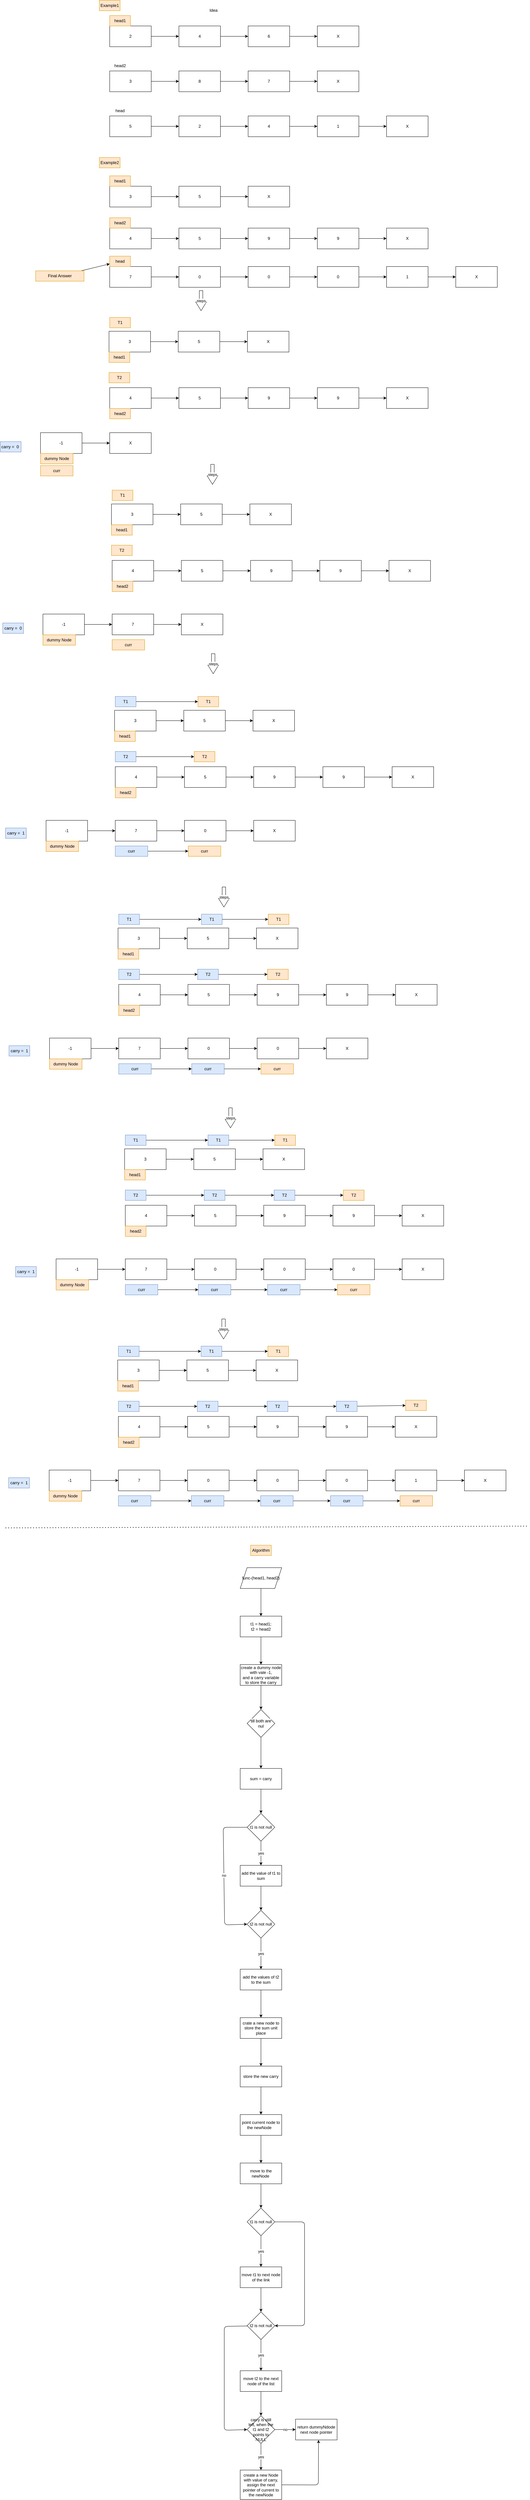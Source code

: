 <mxfile>
    <diagram id="xjBUegNfiUmGWHZKNbIt" name="Page-1">
        <mxGraphModel dx="1542" dy="455" grid="0" gridSize="10" guides="1" tooltips="1" connect="1" arrows="1" fold="1" page="1" pageScale="1" pageWidth="827" pageHeight="1169" math="0" shadow="0">
            <root>
                <mxCell id="0"/>
                <mxCell id="1" parent="0"/>
                <mxCell id="2" value="Idea" style="text;strokeColor=none;align=center;fillColor=none;html=1;verticalAlign=middle;whiteSpace=wrap;rounded=0;" vertex="1" parent="1">
                    <mxGeometry x="330" y="40" width="60" height="30" as="geometry"/>
                </mxCell>
                <mxCell id="6" value="" style="edgeStyle=none;html=1;" edge="1" parent="1" source="4" target="5">
                    <mxGeometry relative="1" as="geometry"/>
                </mxCell>
                <mxCell id="4" value="2" style="whiteSpace=wrap;html=1;" vertex="1" parent="1">
                    <mxGeometry x="60" y="100" width="120" height="60" as="geometry"/>
                </mxCell>
                <mxCell id="8" value="" style="edgeStyle=none;html=1;" edge="1" parent="1" source="5" target="7">
                    <mxGeometry relative="1" as="geometry"/>
                </mxCell>
                <mxCell id="5" value="4" style="whiteSpace=wrap;html=1;" vertex="1" parent="1">
                    <mxGeometry x="260" y="100" width="120" height="60" as="geometry"/>
                </mxCell>
                <mxCell id="10" value="" style="edgeStyle=none;html=1;" edge="1" parent="1" source="7" target="9">
                    <mxGeometry relative="1" as="geometry"/>
                </mxCell>
                <mxCell id="7" value="6" style="whiteSpace=wrap;html=1;" vertex="1" parent="1">
                    <mxGeometry x="460" y="100" width="120" height="60" as="geometry"/>
                </mxCell>
                <mxCell id="9" value="X" style="whiteSpace=wrap;html=1;" vertex="1" parent="1">
                    <mxGeometry x="660" y="100" width="120" height="60" as="geometry"/>
                </mxCell>
                <mxCell id="11" value="" style="edgeStyle=none;html=1;" edge="1" source="12" target="14" parent="1">
                    <mxGeometry relative="1" as="geometry"/>
                </mxCell>
                <mxCell id="12" value="3" style="whiteSpace=wrap;html=1;" vertex="1" parent="1">
                    <mxGeometry x="60" y="230" width="120" height="60" as="geometry"/>
                </mxCell>
                <mxCell id="13" value="" style="edgeStyle=none;html=1;" edge="1" source="14" target="16" parent="1">
                    <mxGeometry relative="1" as="geometry"/>
                </mxCell>
                <mxCell id="14" value="8" style="whiteSpace=wrap;html=1;" vertex="1" parent="1">
                    <mxGeometry x="260" y="230" width="120" height="60" as="geometry"/>
                </mxCell>
                <mxCell id="15" value="" style="edgeStyle=none;html=1;" edge="1" source="16" target="17" parent="1">
                    <mxGeometry relative="1" as="geometry"/>
                </mxCell>
                <mxCell id="16" value="7" style="whiteSpace=wrap;html=1;" vertex="1" parent="1">
                    <mxGeometry x="460" y="230" width="120" height="60" as="geometry"/>
                </mxCell>
                <mxCell id="17" value="X" style="whiteSpace=wrap;html=1;" vertex="1" parent="1">
                    <mxGeometry x="660" y="230" width="120" height="60" as="geometry"/>
                </mxCell>
                <mxCell id="18" value="head1" style="text;strokeColor=#d79b00;align=center;fillColor=#ffe6cc;html=1;verticalAlign=middle;whiteSpace=wrap;rounded=0;" vertex="1" parent="1">
                    <mxGeometry x="60" y="70" width="60" height="30" as="geometry"/>
                </mxCell>
                <mxCell id="19" value="head2" style="text;strokeColor=none;align=center;fillColor=none;html=1;verticalAlign=middle;whiteSpace=wrap;rounded=0;" vertex="1" parent="1">
                    <mxGeometry x="60" y="200" width="60" height="30" as="geometry"/>
                </mxCell>
                <mxCell id="20" value="" style="edgeStyle=none;html=1;" edge="1" source="21" target="23" parent="1">
                    <mxGeometry relative="1" as="geometry"/>
                </mxCell>
                <mxCell id="21" value="5" style="whiteSpace=wrap;html=1;" vertex="1" parent="1">
                    <mxGeometry x="60" y="360" width="120" height="60" as="geometry"/>
                </mxCell>
                <mxCell id="22" value="" style="edgeStyle=none;html=1;" edge="1" source="23" target="25" parent="1">
                    <mxGeometry relative="1" as="geometry"/>
                </mxCell>
                <mxCell id="23" value="2" style="whiteSpace=wrap;html=1;" vertex="1" parent="1">
                    <mxGeometry x="260" y="360" width="120" height="60" as="geometry"/>
                </mxCell>
                <mxCell id="24" value="" style="edgeStyle=none;html=1;" edge="1" source="25" target="26" parent="1">
                    <mxGeometry relative="1" as="geometry"/>
                </mxCell>
                <mxCell id="25" value="4" style="whiteSpace=wrap;html=1;" vertex="1" parent="1">
                    <mxGeometry x="460" y="360" width="120" height="60" as="geometry"/>
                </mxCell>
                <mxCell id="28" value="" style="edgeStyle=none;html=1;" edge="1" parent="1" source="26" target="27">
                    <mxGeometry relative="1" as="geometry"/>
                </mxCell>
                <mxCell id="26" value="1" style="whiteSpace=wrap;html=1;" vertex="1" parent="1">
                    <mxGeometry x="660" y="360" width="120" height="60" as="geometry"/>
                </mxCell>
                <mxCell id="27" value="X" style="whiteSpace=wrap;html=1;" vertex="1" parent="1">
                    <mxGeometry x="860" y="360" width="120" height="60" as="geometry"/>
                </mxCell>
                <mxCell id="29" value="head" style="text;strokeColor=none;align=center;fillColor=none;html=1;verticalAlign=middle;whiteSpace=wrap;rounded=0;" vertex="1" parent="1">
                    <mxGeometry x="60" y="330" width="60" height="30" as="geometry"/>
                </mxCell>
                <mxCell id="30" value="Example2" style="text;strokeColor=#d79b00;align=center;fillColor=#ffe6cc;html=1;verticalAlign=middle;whiteSpace=wrap;rounded=0;" vertex="1" parent="1">
                    <mxGeometry x="30" y="480" width="60" height="30" as="geometry"/>
                </mxCell>
                <mxCell id="31" value="Example1" style="text;strokeColor=#d79b00;align=center;fillColor=#ffe6cc;html=1;verticalAlign=middle;whiteSpace=wrap;rounded=0;" vertex="1" parent="1">
                    <mxGeometry x="30" y="26" width="60" height="30" as="geometry"/>
                </mxCell>
                <mxCell id="32" value="" style="edgeStyle=none;html=1;" edge="1" source="33" target="35" parent="1">
                    <mxGeometry relative="1" as="geometry"/>
                </mxCell>
                <mxCell id="33" value="3" style="whiteSpace=wrap;html=1;" vertex="1" parent="1">
                    <mxGeometry x="60" y="563" width="120" height="60" as="geometry"/>
                </mxCell>
                <mxCell id="34" value="" style="edgeStyle=none;html=1;" edge="1" source="35" target="37" parent="1">
                    <mxGeometry relative="1" as="geometry"/>
                </mxCell>
                <mxCell id="35" value="5" style="whiteSpace=wrap;html=1;" vertex="1" parent="1">
                    <mxGeometry x="260" y="563" width="120" height="60" as="geometry"/>
                </mxCell>
                <mxCell id="37" value="X" style="whiteSpace=wrap;html=1;" vertex="1" parent="1">
                    <mxGeometry x="460" y="563" width="120" height="60" as="geometry"/>
                </mxCell>
                <mxCell id="39" value="" style="edgeStyle=none;html=1;" edge="1" source="40" target="42" parent="1">
                    <mxGeometry relative="1" as="geometry"/>
                </mxCell>
                <mxCell id="40" value="4" style="whiteSpace=wrap;html=1;" vertex="1" parent="1">
                    <mxGeometry x="60" y="684" width="120" height="60" as="geometry"/>
                </mxCell>
                <mxCell id="41" value="" style="edgeStyle=none;html=1;" edge="1" source="42" target="44" parent="1">
                    <mxGeometry relative="1" as="geometry"/>
                </mxCell>
                <mxCell id="42" value="5" style="whiteSpace=wrap;html=1;" vertex="1" parent="1">
                    <mxGeometry x="260" y="684" width="120" height="60" as="geometry"/>
                </mxCell>
                <mxCell id="43" value="" style="edgeStyle=none;html=1;" edge="1" source="44" target="45" parent="1">
                    <mxGeometry relative="1" as="geometry"/>
                </mxCell>
                <mxCell id="44" value="9" style="whiteSpace=wrap;html=1;" vertex="1" parent="1">
                    <mxGeometry x="460" y="684" width="120" height="60" as="geometry"/>
                </mxCell>
                <mxCell id="47" value="" style="edgeStyle=none;html=1;" edge="1" parent="1" source="45" target="46">
                    <mxGeometry relative="1" as="geometry"/>
                </mxCell>
                <mxCell id="45" value="9" style="whiteSpace=wrap;html=1;" vertex="1" parent="1">
                    <mxGeometry x="660" y="684" width="120" height="60" as="geometry"/>
                </mxCell>
                <mxCell id="46" value="X" style="whiteSpace=wrap;html=1;" vertex="1" parent="1">
                    <mxGeometry x="860" y="684" width="120" height="60" as="geometry"/>
                </mxCell>
                <mxCell id="48" value="head1" style="text;strokeColor=#d79b00;align=center;fillColor=#ffe6cc;html=1;verticalAlign=middle;whiteSpace=wrap;rounded=0;" vertex="1" parent="1">
                    <mxGeometry x="60" y="533" width="60" height="30" as="geometry"/>
                </mxCell>
                <mxCell id="49" value="head2" style="text;strokeColor=#d79b00;align=center;fillColor=#ffe6cc;html=1;verticalAlign=middle;whiteSpace=wrap;rounded=0;" vertex="1" parent="1">
                    <mxGeometry x="60" y="654" width="60" height="30" as="geometry"/>
                </mxCell>
                <mxCell id="50" value="" style="edgeStyle=none;html=1;" edge="1" source="51" target="53" parent="1">
                    <mxGeometry relative="1" as="geometry"/>
                </mxCell>
                <mxCell id="51" value="7" style="whiteSpace=wrap;html=1;" vertex="1" parent="1">
                    <mxGeometry x="60" y="795" width="120" height="60" as="geometry"/>
                </mxCell>
                <mxCell id="52" value="" style="edgeStyle=none;html=1;" edge="1" source="53" target="55" parent="1">
                    <mxGeometry relative="1" as="geometry"/>
                </mxCell>
                <mxCell id="53" value="0" style="whiteSpace=wrap;html=1;" vertex="1" parent="1">
                    <mxGeometry x="260" y="795" width="120" height="60" as="geometry"/>
                </mxCell>
                <mxCell id="54" value="" style="edgeStyle=none;html=1;" edge="1" source="55" target="57" parent="1">
                    <mxGeometry relative="1" as="geometry"/>
                </mxCell>
                <mxCell id="55" value="0" style="whiteSpace=wrap;html=1;" vertex="1" parent="1">
                    <mxGeometry x="460" y="795" width="120" height="60" as="geometry"/>
                </mxCell>
                <mxCell id="56" value="" style="edgeStyle=none;html=1;" edge="1" source="57" target="58" parent="1">
                    <mxGeometry relative="1" as="geometry"/>
                </mxCell>
                <mxCell id="57" value="0" style="whiteSpace=wrap;html=1;" vertex="1" parent="1">
                    <mxGeometry x="660" y="795" width="120" height="60" as="geometry"/>
                </mxCell>
                <mxCell id="60" value="" style="edgeStyle=none;html=1;" edge="1" parent="1" source="58" target="59">
                    <mxGeometry relative="1" as="geometry"/>
                </mxCell>
                <mxCell id="58" value="1" style="whiteSpace=wrap;html=1;" vertex="1" parent="1">
                    <mxGeometry x="860" y="795" width="120" height="60" as="geometry"/>
                </mxCell>
                <mxCell id="59" value="X" style="whiteSpace=wrap;html=1;" vertex="1" parent="1">
                    <mxGeometry x="1060" y="795" width="120" height="60" as="geometry"/>
                </mxCell>
                <mxCell id="61" value="head" style="text;strokeColor=#d79b00;align=center;fillColor=#ffe6cc;html=1;verticalAlign=middle;whiteSpace=wrap;rounded=0;" vertex="1" parent="1">
                    <mxGeometry x="60" y="765" width="60" height="30" as="geometry"/>
                </mxCell>
                <mxCell id="73" value="" style="edgeStyle=none;html=1;" edge="1" parent="1" source="62" target="72">
                    <mxGeometry relative="1" as="geometry"/>
                </mxCell>
                <mxCell id="62" value="-1" style="whiteSpace=wrap;html=1;" vertex="1" parent="1">
                    <mxGeometry x="-140.0" y="1275" width="120" height="60" as="geometry"/>
                </mxCell>
                <mxCell id="63" value="dummy Node" style="text;strokeColor=#d79b00;align=center;fillColor=#ffe6cc;html=1;verticalAlign=middle;whiteSpace=wrap;rounded=0;" vertex="1" parent="1">
                    <mxGeometry x="-140.0" y="1335" width="94" height="30" as="geometry"/>
                </mxCell>
                <mxCell id="64" value="curr" style="text;strokeColor=#d79b00;align=center;fillColor=#ffe6cc;html=1;verticalAlign=middle;whiteSpace=wrap;rounded=0;" vertex="1" parent="1">
                    <mxGeometry x="-140.0" y="1370" width="94" height="30" as="geometry"/>
                </mxCell>
                <mxCell id="67" value="steps" style="edgeStyle=none;orthogonalLoop=1;jettySize=auto;html=1;shape=flexArrow;rounded=1;startSize=8;endSize=8;horizontal=1;" edge="1" parent="1">
                    <mxGeometry width="100" relative="1" as="geometry">
                        <mxPoint x="324" y="864" as="sourcePoint"/>
                        <mxPoint x="324" y="923" as="targetPoint"/>
                        <Array as="points"/>
                    </mxGeometry>
                </mxCell>
                <mxCell id="68" value="carry =&amp;nbsp; 0&amp;nbsp;" style="text;strokeColor=#6c8ebf;align=center;fillColor=#dae8fc;html=1;verticalAlign=middle;whiteSpace=wrap;rounded=0;" vertex="1" parent="1">
                    <mxGeometry x="-256.065" y="1300.843" width="60" height="30" as="geometry"/>
                </mxCell>
                <mxCell id="72" value="X" style="whiteSpace=wrap;html=1;" vertex="1" parent="1">
                    <mxGeometry x="60" y="1275" width="120" height="60" as="geometry"/>
                </mxCell>
                <mxCell id="86" value="" style="edgeStyle=none;html=1;" edge="1" parent="1" source="85" target="61">
                    <mxGeometry relative="1" as="geometry"/>
                </mxCell>
                <mxCell id="85" value="Final Answer" style="text;strokeColor=#d79b00;align=center;fillColor=#ffe6cc;html=1;verticalAlign=middle;whiteSpace=wrap;rounded=0;" vertex="1" parent="1">
                    <mxGeometry x="-154" y="807.4" width="139.77" height="30" as="geometry"/>
                </mxCell>
                <mxCell id="116" value="" style="edgeStyle=none;html=1;" edge="1" source="117" target="119" parent="1">
                    <mxGeometry relative="1" as="geometry"/>
                </mxCell>
                <mxCell id="117" value="3" style="whiteSpace=wrap;html=1;" vertex="1" parent="1">
                    <mxGeometry x="58" y="982" width="120" height="60" as="geometry"/>
                </mxCell>
                <mxCell id="118" value="" style="edgeStyle=none;html=1;" edge="1" source="119" target="120" parent="1">
                    <mxGeometry relative="1" as="geometry"/>
                </mxCell>
                <mxCell id="119" value="5" style="whiteSpace=wrap;html=1;" vertex="1" parent="1">
                    <mxGeometry x="258" y="982" width="120" height="60" as="geometry"/>
                </mxCell>
                <mxCell id="120" value="X" style="whiteSpace=wrap;html=1;" vertex="1" parent="1">
                    <mxGeometry x="458" y="982" width="120" height="60" as="geometry"/>
                </mxCell>
                <mxCell id="121" value="" style="edgeStyle=none;html=1;" edge="1" source="122" target="124" parent="1">
                    <mxGeometry relative="1" as="geometry"/>
                </mxCell>
                <mxCell id="122" value="4" style="whiteSpace=wrap;html=1;" vertex="1" parent="1">
                    <mxGeometry x="60" y="1145" width="120" height="60" as="geometry"/>
                </mxCell>
                <mxCell id="123" value="" style="edgeStyle=none;html=1;" edge="1" source="124" target="126" parent="1">
                    <mxGeometry relative="1" as="geometry"/>
                </mxCell>
                <mxCell id="124" value="5" style="whiteSpace=wrap;html=1;" vertex="1" parent="1">
                    <mxGeometry x="260" y="1145" width="120" height="60" as="geometry"/>
                </mxCell>
                <mxCell id="125" value="" style="edgeStyle=none;html=1;" edge="1" source="126" target="128" parent="1">
                    <mxGeometry relative="1" as="geometry"/>
                </mxCell>
                <mxCell id="126" value="9" style="whiteSpace=wrap;html=1;" vertex="1" parent="1">
                    <mxGeometry x="460" y="1145" width="120" height="60" as="geometry"/>
                </mxCell>
                <mxCell id="127" value="" style="edgeStyle=none;html=1;" edge="1" source="128" target="129" parent="1">
                    <mxGeometry relative="1" as="geometry"/>
                </mxCell>
                <mxCell id="128" value="9" style="whiteSpace=wrap;html=1;" vertex="1" parent="1">
                    <mxGeometry x="660" y="1145" width="120" height="60" as="geometry"/>
                </mxCell>
                <mxCell id="129" value="X" style="whiteSpace=wrap;html=1;" vertex="1" parent="1">
                    <mxGeometry x="860" y="1145" width="120" height="60" as="geometry"/>
                </mxCell>
                <mxCell id="130" value="head1" style="text;strokeColor=#d79b00;align=center;fillColor=#ffe6cc;html=1;verticalAlign=middle;whiteSpace=wrap;rounded=0;" vertex="1" parent="1">
                    <mxGeometry x="58" y="1042" width="60" height="30" as="geometry"/>
                </mxCell>
                <mxCell id="131" value="head2" style="text;strokeColor=#d79b00;align=center;fillColor=#ffe6cc;html=1;verticalAlign=middle;whiteSpace=wrap;rounded=0;" vertex="1" parent="1">
                    <mxGeometry x="60" y="1205" width="60" height="30" as="geometry"/>
                </mxCell>
                <mxCell id="146" value="T1" style="text;strokeColor=#d79b00;align=center;fillColor=#ffe6cc;html=1;verticalAlign=middle;whiteSpace=wrap;rounded=0;" vertex="1" parent="1">
                    <mxGeometry x="60" y="942" width="60" height="30" as="geometry"/>
                </mxCell>
                <mxCell id="147" value="T2" style="text;strokeColor=#d79b00;align=center;fillColor=#ffe6cc;html=1;verticalAlign=middle;whiteSpace=wrap;rounded=0;" vertex="1" parent="1">
                    <mxGeometry x="58" y="1101" width="60" height="30" as="geometry"/>
                </mxCell>
                <mxCell id="148" value="" style="edgeStyle=none;html=1;" edge="1" source="149" target="153" parent="1">
                    <mxGeometry relative="1" as="geometry"/>
                </mxCell>
                <mxCell id="149" value="-1" style="whiteSpace=wrap;html=1;" vertex="1" parent="1">
                    <mxGeometry x="-132.93" y="1799" width="120" height="60" as="geometry"/>
                </mxCell>
                <mxCell id="150" value="dummy Node" style="text;strokeColor=#d79b00;align=center;fillColor=#ffe6cc;html=1;verticalAlign=middle;whiteSpace=wrap;rounded=0;" vertex="1" parent="1">
                    <mxGeometry x="-132.93" y="1859" width="94" height="30" as="geometry"/>
                </mxCell>
                <mxCell id="151" value="curr" style="text;strokeColor=#d79b00;align=center;fillColor=#ffe6cc;html=1;verticalAlign=middle;whiteSpace=wrap;rounded=0;" vertex="1" parent="1">
                    <mxGeometry x="67.07" y="1873" width="94" height="30" as="geometry"/>
                </mxCell>
                <mxCell id="152" value="carry =&amp;nbsp; 0" style="text;strokeColor=#6c8ebf;align=center;fillColor=#dae8fc;html=1;verticalAlign=middle;whiteSpace=wrap;rounded=0;" vertex="1" parent="1">
                    <mxGeometry x="-248.995" y="1824.843" width="60" height="30" as="geometry"/>
                </mxCell>
                <mxCell id="174" value="" style="edgeStyle=none;html=1;" edge="1" parent="1" source="153" target="173">
                    <mxGeometry relative="1" as="geometry"/>
                </mxCell>
                <mxCell id="153" value="7" style="whiteSpace=wrap;html=1;" vertex="1" parent="1">
                    <mxGeometry x="67.07" y="1799" width="120" height="60" as="geometry"/>
                </mxCell>
                <mxCell id="154" value="" style="edgeStyle=none;html=1;" edge="1" source="155" target="157" parent="1">
                    <mxGeometry relative="1" as="geometry"/>
                </mxCell>
                <mxCell id="155" value="3" style="whiteSpace=wrap;html=1;" vertex="1" parent="1">
                    <mxGeometry x="65.07" y="1481" width="120" height="60" as="geometry"/>
                </mxCell>
                <mxCell id="156" value="" style="edgeStyle=none;html=1;" edge="1" source="157" target="158" parent="1">
                    <mxGeometry relative="1" as="geometry"/>
                </mxCell>
                <mxCell id="157" value="5" style="whiteSpace=wrap;html=1;" vertex="1" parent="1">
                    <mxGeometry x="265.07" y="1481" width="120" height="60" as="geometry"/>
                </mxCell>
                <mxCell id="158" value="X" style="whiteSpace=wrap;html=1;" vertex="1" parent="1">
                    <mxGeometry x="465.07" y="1481" width="120" height="60" as="geometry"/>
                </mxCell>
                <mxCell id="159" value="" style="edgeStyle=none;html=1;" edge="1" source="160" target="162" parent="1">
                    <mxGeometry relative="1" as="geometry"/>
                </mxCell>
                <mxCell id="160" value="4" style="whiteSpace=wrap;html=1;" vertex="1" parent="1">
                    <mxGeometry x="67.07" y="1644" width="120" height="60" as="geometry"/>
                </mxCell>
                <mxCell id="161" value="" style="edgeStyle=none;html=1;" edge="1" source="162" target="164" parent="1">
                    <mxGeometry relative="1" as="geometry"/>
                </mxCell>
                <mxCell id="162" value="5" style="whiteSpace=wrap;html=1;" vertex="1" parent="1">
                    <mxGeometry x="267.07" y="1644" width="120" height="60" as="geometry"/>
                </mxCell>
                <mxCell id="163" value="" style="edgeStyle=none;html=1;" edge="1" source="164" target="166" parent="1">
                    <mxGeometry relative="1" as="geometry"/>
                </mxCell>
                <mxCell id="164" value="9" style="whiteSpace=wrap;html=1;" vertex="1" parent="1">
                    <mxGeometry x="467.07" y="1644" width="120" height="60" as="geometry"/>
                </mxCell>
                <mxCell id="165" value="" style="edgeStyle=none;html=1;" edge="1" source="166" target="167" parent="1">
                    <mxGeometry relative="1" as="geometry"/>
                </mxCell>
                <mxCell id="166" value="9" style="whiteSpace=wrap;html=1;" vertex="1" parent="1">
                    <mxGeometry x="667.07" y="1644" width="120" height="60" as="geometry"/>
                </mxCell>
                <mxCell id="167" value="X" style="whiteSpace=wrap;html=1;" vertex="1" parent="1">
                    <mxGeometry x="867.07" y="1644" width="120" height="60" as="geometry"/>
                </mxCell>
                <mxCell id="168" value="head1" style="text;strokeColor=#d79b00;align=center;fillColor=#ffe6cc;html=1;verticalAlign=middle;whiteSpace=wrap;rounded=0;" vertex="1" parent="1">
                    <mxGeometry x="65.07" y="1541" width="60" height="30" as="geometry"/>
                </mxCell>
                <mxCell id="169" value="head2" style="text;strokeColor=#d79b00;align=center;fillColor=#ffe6cc;html=1;verticalAlign=middle;whiteSpace=wrap;rounded=0;" vertex="1" parent="1">
                    <mxGeometry x="67.07" y="1704" width="60" height="30" as="geometry"/>
                </mxCell>
                <mxCell id="170" value="T1" style="text;strokeColor=#d79b00;align=center;fillColor=#ffe6cc;html=1;verticalAlign=middle;whiteSpace=wrap;rounded=0;" vertex="1" parent="1">
                    <mxGeometry x="67.07" y="1441" width="60" height="30" as="geometry"/>
                </mxCell>
                <mxCell id="171" value="T2" style="text;strokeColor=#d79b00;align=center;fillColor=#ffe6cc;html=1;verticalAlign=middle;whiteSpace=wrap;rounded=0;" vertex="1" parent="1">
                    <mxGeometry x="65.07" y="1600" width="60" height="30" as="geometry"/>
                </mxCell>
                <mxCell id="172" value="steps" style="edgeStyle=none;orthogonalLoop=1;jettySize=auto;html=1;shape=flexArrow;rounded=1;startSize=8;endSize=8;horizontal=1;" edge="1" parent="1">
                    <mxGeometry width="100" relative="1" as="geometry">
                        <mxPoint x="357" y="1366" as="sourcePoint"/>
                        <mxPoint x="357" y="1425" as="targetPoint"/>
                        <Array as="points"/>
                    </mxGeometry>
                </mxCell>
                <mxCell id="173" value="X" style="whiteSpace=wrap;html=1;" vertex="1" parent="1">
                    <mxGeometry x="267.07" y="1799" width="120" height="60" as="geometry"/>
                </mxCell>
                <mxCell id="175" value="steps" style="edgeStyle=none;orthogonalLoop=1;jettySize=auto;html=1;shape=flexArrow;rounded=1;startSize=8;endSize=8;horizontal=1;" edge="1" parent="1">
                    <mxGeometry width="100" relative="1" as="geometry">
                        <mxPoint x="359.09" y="1913" as="sourcePoint"/>
                        <mxPoint x="359.09" y="1972" as="targetPoint"/>
                        <Array as="points"/>
                    </mxGeometry>
                </mxCell>
                <mxCell id="176" value="" style="edgeStyle=none;html=1;" edge="1" source="177" target="182" parent="1">
                    <mxGeometry relative="1" as="geometry"/>
                </mxCell>
                <mxCell id="177" value="-1" style="whiteSpace=wrap;html=1;" vertex="1" parent="1">
                    <mxGeometry x="-123.93" y="2395" width="120" height="60" as="geometry"/>
                </mxCell>
                <mxCell id="178" value="dummy Node" style="text;strokeColor=#d79b00;align=center;fillColor=#ffe6cc;html=1;verticalAlign=middle;whiteSpace=wrap;rounded=0;" vertex="1" parent="1">
                    <mxGeometry x="-123.93" y="2455" width="94" height="30" as="geometry"/>
                </mxCell>
                <mxCell id="209" value="" style="edgeStyle=none;html=1;entryX=0;entryY=0.5;entryDx=0;entryDy=0;" edge="1" parent="1" source="179" target="211">
                    <mxGeometry relative="1" as="geometry">
                        <mxPoint x="300" y="2484" as="targetPoint"/>
                    </mxGeometry>
                </mxCell>
                <mxCell id="179" value="curr" style="text;strokeColor=#6c8ebf;align=center;fillColor=#dae8fc;html=1;verticalAlign=middle;whiteSpace=wrap;rounded=0;" vertex="1" parent="1">
                    <mxGeometry x="76.07" y="2469" width="94" height="30" as="geometry"/>
                </mxCell>
                <mxCell id="180" value="carry =&amp;nbsp; 1" style="text;strokeColor=#6c8ebf;align=center;fillColor=#dae8fc;html=1;verticalAlign=middle;whiteSpace=wrap;rounded=0;" vertex="1" parent="1">
                    <mxGeometry x="-240.995" y="2417.003" width="60" height="30" as="geometry"/>
                </mxCell>
                <mxCell id="181" value="" style="edgeStyle=none;html=1;" edge="1" source="182" target="201" parent="1">
                    <mxGeometry relative="1" as="geometry"/>
                </mxCell>
                <mxCell id="182" value="7" style="whiteSpace=wrap;html=1;" vertex="1" parent="1">
                    <mxGeometry x="76.07" y="2395" width="120" height="60" as="geometry"/>
                </mxCell>
                <mxCell id="183" value="" style="edgeStyle=none;html=1;" edge="1" source="184" target="186" parent="1">
                    <mxGeometry relative="1" as="geometry"/>
                </mxCell>
                <mxCell id="184" value="3" style="whiteSpace=wrap;html=1;" vertex="1" parent="1">
                    <mxGeometry x="74.07" y="2077" width="120" height="60" as="geometry"/>
                </mxCell>
                <mxCell id="185" value="" style="edgeStyle=none;html=1;" edge="1" source="186" target="187" parent="1">
                    <mxGeometry relative="1" as="geometry"/>
                </mxCell>
                <mxCell id="186" value="5" style="whiteSpace=wrap;html=1;" vertex="1" parent="1">
                    <mxGeometry x="274.07" y="2077" width="120" height="60" as="geometry"/>
                </mxCell>
                <mxCell id="187" value="X" style="whiteSpace=wrap;html=1;" vertex="1" parent="1">
                    <mxGeometry x="474.07" y="2077" width="120" height="60" as="geometry"/>
                </mxCell>
                <mxCell id="188" value="" style="edgeStyle=none;html=1;" edge="1" source="189" target="191" parent="1">
                    <mxGeometry relative="1" as="geometry"/>
                </mxCell>
                <mxCell id="189" value="4" style="whiteSpace=wrap;html=1;" vertex="1" parent="1">
                    <mxGeometry x="76.07" y="2240" width="120" height="60" as="geometry"/>
                </mxCell>
                <mxCell id="190" value="" style="edgeStyle=none;html=1;" edge="1" source="191" target="193" parent="1">
                    <mxGeometry relative="1" as="geometry"/>
                </mxCell>
                <mxCell id="191" value="5" style="whiteSpace=wrap;html=1;" vertex="1" parent="1">
                    <mxGeometry x="276.07" y="2240" width="120" height="60" as="geometry"/>
                </mxCell>
                <mxCell id="192" value="" style="edgeStyle=none;html=1;" edge="1" source="193" target="195" parent="1">
                    <mxGeometry relative="1" as="geometry"/>
                </mxCell>
                <mxCell id="193" value="9" style="whiteSpace=wrap;html=1;" vertex="1" parent="1">
                    <mxGeometry x="476.07" y="2240" width="120" height="60" as="geometry"/>
                </mxCell>
                <mxCell id="194" value="" style="edgeStyle=none;html=1;" edge="1" source="195" target="196" parent="1">
                    <mxGeometry relative="1" as="geometry"/>
                </mxCell>
                <mxCell id="195" value="9" style="whiteSpace=wrap;html=1;" vertex="1" parent="1">
                    <mxGeometry x="676.07" y="2240" width="120" height="60" as="geometry"/>
                </mxCell>
                <mxCell id="196" value="X" style="whiteSpace=wrap;html=1;" vertex="1" parent="1">
                    <mxGeometry x="876.07" y="2240" width="120" height="60" as="geometry"/>
                </mxCell>
                <mxCell id="197" value="head1" style="text;strokeColor=#d79b00;align=center;fillColor=#ffe6cc;html=1;verticalAlign=middle;whiteSpace=wrap;rounded=0;" vertex="1" parent="1">
                    <mxGeometry x="74.07" y="2137" width="60" height="30" as="geometry"/>
                </mxCell>
                <mxCell id="198" value="head2" style="text;strokeColor=#d79b00;align=center;fillColor=#ffe6cc;html=1;verticalAlign=middle;whiteSpace=wrap;rounded=0;" vertex="1" parent="1">
                    <mxGeometry x="76.07" y="2300" width="60" height="30" as="geometry"/>
                </mxCell>
                <mxCell id="203" style="edgeStyle=none;html=1;entryX=0;entryY=0.5;entryDx=0;entryDy=0;" edge="1" parent="1" source="199" target="204">
                    <mxGeometry relative="1" as="geometry">
                        <mxPoint x="316.977" y="2052" as="targetPoint"/>
                    </mxGeometry>
                </mxCell>
                <mxCell id="199" value="T1" style="text;strokeColor=#6c8ebf;align=center;fillColor=#dae8fc;html=1;verticalAlign=middle;whiteSpace=wrap;rounded=0;" vertex="1" parent="1">
                    <mxGeometry x="76.07" y="2037" width="60" height="30" as="geometry"/>
                </mxCell>
                <mxCell id="205" style="edgeStyle=none;html=1;entryX=0;entryY=0.5;entryDx=0;entryDy=0;" edge="1" parent="1" source="200" target="206">
                    <mxGeometry relative="1" as="geometry">
                        <mxPoint x="307.932" y="2211" as="targetPoint"/>
                    </mxGeometry>
                </mxCell>
                <mxCell id="200" value="T2" style="text;strokeColor=#6c8ebf;align=center;fillColor=#dae8fc;html=1;verticalAlign=middle;whiteSpace=wrap;rounded=0;" vertex="1" parent="1">
                    <mxGeometry x="76.07" y="2196" width="60" height="30" as="geometry"/>
                </mxCell>
                <mxCell id="214" value="" style="edgeStyle=none;html=1;" edge="1" parent="1" source="201" target="213">
                    <mxGeometry relative="1" as="geometry"/>
                </mxCell>
                <mxCell id="201" value="0" style="whiteSpace=wrap;html=1;" vertex="1" parent="1">
                    <mxGeometry x="276.07" y="2395" width="120" height="60" as="geometry"/>
                </mxCell>
                <mxCell id="204" value="T1" style="text;strokeColor=#d79b00;align=center;fillColor=#ffe6cc;html=1;verticalAlign=middle;whiteSpace=wrap;rounded=0;" vertex="1" parent="1">
                    <mxGeometry x="315" y="2037" width="60" height="30" as="geometry"/>
                </mxCell>
                <mxCell id="206" value="T2" style="text;strokeColor=#d79b00;align=center;fillColor=#ffe6cc;html=1;verticalAlign=middle;whiteSpace=wrap;rounded=0;" vertex="1" parent="1">
                    <mxGeometry x="304.07" y="2196" width="60" height="30" as="geometry"/>
                </mxCell>
                <mxCell id="211" value="curr" style="text;strokeColor=#d79b00;align=center;fillColor=#ffe6cc;html=1;verticalAlign=middle;whiteSpace=wrap;rounded=0;" vertex="1" parent="1">
                    <mxGeometry x="287.07" y="2469" width="94" height="30" as="geometry"/>
                </mxCell>
                <mxCell id="212" value="steps" style="edgeStyle=none;orthogonalLoop=1;jettySize=auto;html=1;shape=flexArrow;rounded=1;startSize=8;endSize=8;horizontal=1;" edge="1" parent="1">
                    <mxGeometry width="100" relative="1" as="geometry">
                        <mxPoint x="390" y="2587" as="sourcePoint"/>
                        <mxPoint x="390" y="2646" as="targetPoint"/>
                        <Array as="points"/>
                    </mxGeometry>
                </mxCell>
                <mxCell id="213" value="X" style="whiteSpace=wrap;html=1;" vertex="1" parent="1">
                    <mxGeometry x="476.07" y="2395" width="120" height="60" as="geometry"/>
                </mxCell>
                <mxCell id="215" value="" style="edgeStyle=none;html=1;" edge="1" source="216" target="222" parent="1">
                    <mxGeometry relative="1" as="geometry"/>
                </mxCell>
                <mxCell id="216" value="-1" style="whiteSpace=wrap;html=1;" vertex="1" parent="1">
                    <mxGeometry x="-113.93" y="3024" width="120" height="60" as="geometry"/>
                </mxCell>
                <mxCell id="217" value="dummy Node" style="text;strokeColor=#d79b00;align=center;fillColor=#ffe6cc;html=1;verticalAlign=middle;whiteSpace=wrap;rounded=0;" vertex="1" parent="1">
                    <mxGeometry x="-113.93" y="3084" width="94" height="30" as="geometry"/>
                </mxCell>
                <mxCell id="218" value="" style="edgeStyle=none;html=1;entryX=0;entryY=0.5;entryDx=0;entryDy=0;" edge="1" source="219" target="247" parent="1">
                    <mxGeometry relative="1" as="geometry">
                        <mxPoint x="310" y="3113" as="targetPoint"/>
                    </mxGeometry>
                </mxCell>
                <mxCell id="219" value="curr" style="text;strokeColor=#6c8ebf;align=center;fillColor=#dae8fc;html=1;verticalAlign=middle;whiteSpace=wrap;rounded=0;" vertex="1" parent="1">
                    <mxGeometry x="86.07" y="3098" width="94" height="30" as="geometry"/>
                </mxCell>
                <mxCell id="220" value="carry =&amp;nbsp; 1" style="text;strokeColor=#6c8ebf;align=center;fillColor=#dae8fc;html=1;verticalAlign=middle;whiteSpace=wrap;rounded=0;" vertex="1" parent="1">
                    <mxGeometry x="-230.995" y="3046.003" width="60" height="30" as="geometry"/>
                </mxCell>
                <mxCell id="221" value="" style="edgeStyle=none;html=1;" edge="1" source="222" target="244" parent="1">
                    <mxGeometry relative="1" as="geometry"/>
                </mxCell>
                <mxCell id="222" value="7" style="whiteSpace=wrap;html=1;" vertex="1" parent="1">
                    <mxGeometry x="86.07" y="3024" width="120" height="60" as="geometry"/>
                </mxCell>
                <mxCell id="223" value="" style="edgeStyle=none;html=1;" edge="1" source="224" target="226" parent="1">
                    <mxGeometry relative="1" as="geometry"/>
                </mxCell>
                <mxCell id="224" value="3" style="whiteSpace=wrap;html=1;" vertex="1" parent="1">
                    <mxGeometry x="84.07" y="2706" width="120" height="60" as="geometry"/>
                </mxCell>
                <mxCell id="225" value="" style="edgeStyle=none;html=1;" edge="1" source="226" target="227" parent="1">
                    <mxGeometry relative="1" as="geometry"/>
                </mxCell>
                <mxCell id="226" value="5" style="whiteSpace=wrap;html=1;" vertex="1" parent="1">
                    <mxGeometry x="284.07" y="2706" width="120" height="60" as="geometry"/>
                </mxCell>
                <mxCell id="227" value="X" style="whiteSpace=wrap;html=1;" vertex="1" parent="1">
                    <mxGeometry x="484.07" y="2706" width="120" height="60" as="geometry"/>
                </mxCell>
                <mxCell id="228" value="" style="edgeStyle=none;html=1;" edge="1" source="229" target="231" parent="1">
                    <mxGeometry relative="1" as="geometry"/>
                </mxCell>
                <mxCell id="229" value="4" style="whiteSpace=wrap;html=1;" vertex="1" parent="1">
                    <mxGeometry x="86.07" y="2869" width="120" height="60" as="geometry"/>
                </mxCell>
                <mxCell id="230" value="" style="edgeStyle=none;html=1;" edge="1" source="231" target="233" parent="1">
                    <mxGeometry relative="1" as="geometry"/>
                </mxCell>
                <mxCell id="231" value="5" style="whiteSpace=wrap;html=1;" vertex="1" parent="1">
                    <mxGeometry x="286.07" y="2869" width="120" height="60" as="geometry"/>
                </mxCell>
                <mxCell id="232" value="" style="edgeStyle=none;html=1;" edge="1" source="233" target="235" parent="1">
                    <mxGeometry relative="1" as="geometry"/>
                </mxCell>
                <mxCell id="233" value="9" style="whiteSpace=wrap;html=1;" vertex="1" parent="1">
                    <mxGeometry x="486.07" y="2869" width="120" height="60" as="geometry"/>
                </mxCell>
                <mxCell id="234" value="" style="edgeStyle=none;html=1;" edge="1" source="235" target="236" parent="1">
                    <mxGeometry relative="1" as="geometry"/>
                </mxCell>
                <mxCell id="235" value="9" style="whiteSpace=wrap;html=1;" vertex="1" parent="1">
                    <mxGeometry x="686.07" y="2869" width="120" height="60" as="geometry"/>
                </mxCell>
                <mxCell id="236" value="X" style="whiteSpace=wrap;html=1;" vertex="1" parent="1">
                    <mxGeometry x="886.07" y="2869" width="120" height="60" as="geometry"/>
                </mxCell>
                <mxCell id="237" value="head1" style="text;strokeColor=#d79b00;align=center;fillColor=#ffe6cc;html=1;verticalAlign=middle;whiteSpace=wrap;rounded=0;" vertex="1" parent="1">
                    <mxGeometry x="84.07" y="2766" width="60" height="30" as="geometry"/>
                </mxCell>
                <mxCell id="238" value="head2" style="text;strokeColor=#d79b00;align=center;fillColor=#ffe6cc;html=1;verticalAlign=middle;whiteSpace=wrap;rounded=0;" vertex="1" parent="1">
                    <mxGeometry x="86.07" y="2929" width="60" height="30" as="geometry"/>
                </mxCell>
                <mxCell id="239" style="edgeStyle=none;html=1;entryX=0;entryY=0.5;entryDx=0;entryDy=0;" edge="1" source="240" target="245" parent="1">
                    <mxGeometry relative="1" as="geometry">
                        <mxPoint x="326.977" y="2681" as="targetPoint"/>
                    </mxGeometry>
                </mxCell>
                <mxCell id="240" value="T1" style="text;strokeColor=#6c8ebf;align=center;fillColor=#dae8fc;html=1;verticalAlign=middle;whiteSpace=wrap;rounded=0;" vertex="1" parent="1">
                    <mxGeometry x="86.07" y="2666" width="60" height="30" as="geometry"/>
                </mxCell>
                <mxCell id="241" style="edgeStyle=none;html=1;entryX=0;entryY=0.5;entryDx=0;entryDy=0;" edge="1" source="242" target="246" parent="1">
                    <mxGeometry relative="1" as="geometry">
                        <mxPoint x="317.932" y="2840" as="targetPoint"/>
                    </mxGeometry>
                </mxCell>
                <mxCell id="242" value="T2" style="text;strokeColor=#6c8ebf;align=center;fillColor=#dae8fc;html=1;verticalAlign=middle;whiteSpace=wrap;rounded=0;" vertex="1" parent="1">
                    <mxGeometry x="86.07" y="2825" width="60" height="30" as="geometry"/>
                </mxCell>
                <mxCell id="243" value="" style="edgeStyle=none;html=1;" edge="1" source="244" target="248" parent="1">
                    <mxGeometry relative="1" as="geometry"/>
                </mxCell>
                <mxCell id="244" value="0" style="whiteSpace=wrap;html=1;" vertex="1" parent="1">
                    <mxGeometry x="286.07" y="3024" width="120" height="60" as="geometry"/>
                </mxCell>
                <mxCell id="245" value="T1" style="text;strokeColor=#6c8ebf;align=center;fillColor=#dae8fc;html=1;verticalAlign=middle;whiteSpace=wrap;rounded=0;" vertex="1" parent="1">
                    <mxGeometry x="325" y="2666" width="60" height="30" as="geometry"/>
                </mxCell>
                <mxCell id="251" value="" style="edgeStyle=none;html=1;entryX=0;entryY=0.5;entryDx=0;entryDy=0;" edge="1" parent="1" source="246" target="252">
                    <mxGeometry relative="1" as="geometry"/>
                </mxCell>
                <mxCell id="246" value="T2" style="text;strokeColor=#6c8ebf;align=center;fillColor=#dae8fc;html=1;verticalAlign=middle;whiteSpace=wrap;rounded=0;" vertex="1" parent="1">
                    <mxGeometry x="314.07" y="2825" width="60" height="30" as="geometry"/>
                </mxCell>
                <mxCell id="253" value="" style="edgeStyle=none;html=1;" edge="1" parent="1" source="247" target="254">
                    <mxGeometry relative="1" as="geometry"/>
                </mxCell>
                <mxCell id="247" value="curr" style="text;strokeColor=#6c8ebf;align=center;fillColor=#dae8fc;html=1;verticalAlign=middle;whiteSpace=wrap;rounded=0;" vertex="1" parent="1">
                    <mxGeometry x="297.07" y="3098" width="94" height="30" as="geometry"/>
                </mxCell>
                <mxCell id="297" value="" style="edgeStyle=none;html=1;" edge="1" parent="1" source="248" target="296">
                    <mxGeometry relative="1" as="geometry"/>
                </mxCell>
                <mxCell id="248" value="0" style="whiteSpace=wrap;html=1;" vertex="1" parent="1">
                    <mxGeometry x="486.07" y="3024" width="120" height="60" as="geometry"/>
                </mxCell>
                <mxCell id="249" style="edgeStyle=none;html=1;entryX=0;entryY=0.5;entryDx=0;entryDy=0;exitX=1;exitY=0.5;exitDx=0;exitDy=0;" edge="1" target="250" parent="1" source="245">
                    <mxGeometry relative="1" as="geometry">
                        <mxPoint x="565.977" y="2681" as="targetPoint"/>
                        <mxPoint x="385" y="2681" as="sourcePoint"/>
                    </mxGeometry>
                </mxCell>
                <mxCell id="250" value="T1" style="text;strokeColor=#d79b00;align=center;fillColor=#ffe6cc;html=1;verticalAlign=middle;whiteSpace=wrap;rounded=0;" vertex="1" parent="1">
                    <mxGeometry x="518" y="2666" width="60" height="30" as="geometry"/>
                </mxCell>
                <mxCell id="252" value="T2" style="text;strokeColor=#d79b00;align=center;fillColor=#ffe6cc;html=1;verticalAlign=middle;whiteSpace=wrap;rounded=0;" vertex="1" parent="1">
                    <mxGeometry x="516.07" y="2825" width="60" height="30" as="geometry"/>
                </mxCell>
                <mxCell id="254" value="curr" style="text;strokeColor=#d79b00;align=center;fillColor=#ffe6cc;html=1;verticalAlign=middle;whiteSpace=wrap;rounded=0;" vertex="1" parent="1">
                    <mxGeometry x="497.07" y="3098" width="94" height="30" as="geometry"/>
                </mxCell>
                <mxCell id="255" value="steps" style="edgeStyle=none;orthogonalLoop=1;jettySize=auto;html=1;shape=flexArrow;rounded=1;startSize=8;endSize=8;horizontal=1;" edge="1" parent="1">
                    <mxGeometry width="100" relative="1" as="geometry">
                        <mxPoint x="409" y="3225" as="sourcePoint"/>
                        <mxPoint x="409" y="3284" as="targetPoint"/>
                        <Array as="points"/>
                    </mxGeometry>
                </mxCell>
                <mxCell id="256" value="" style="edgeStyle=none;html=1;" edge="1" source="257" target="263" parent="1">
                    <mxGeometry relative="1" as="geometry"/>
                </mxCell>
                <mxCell id="257" value="-1" style="whiteSpace=wrap;html=1;" vertex="1" parent="1">
                    <mxGeometry x="-94.93" y="3662" width="120" height="60" as="geometry"/>
                </mxCell>
                <mxCell id="258" value="dummy Node" style="text;strokeColor=#d79b00;align=center;fillColor=#ffe6cc;html=1;verticalAlign=middle;whiteSpace=wrap;rounded=0;" vertex="1" parent="1">
                    <mxGeometry x="-94.93" y="3722" width="94" height="30" as="geometry"/>
                </mxCell>
                <mxCell id="259" value="" style="edgeStyle=none;html=1;entryX=0;entryY=0.5;entryDx=0;entryDy=0;" edge="1" source="260" target="290" parent="1">
                    <mxGeometry relative="1" as="geometry">
                        <mxPoint x="329" y="3751" as="targetPoint"/>
                    </mxGeometry>
                </mxCell>
                <mxCell id="260" value="curr" style="text;strokeColor=#6c8ebf;align=center;fillColor=#dae8fc;html=1;verticalAlign=middle;whiteSpace=wrap;rounded=0;" vertex="1" parent="1">
                    <mxGeometry x="105.07" y="3736" width="94" height="30" as="geometry"/>
                </mxCell>
                <mxCell id="261" value="carry =&amp;nbsp; 1" style="text;strokeColor=#6c8ebf;align=center;fillColor=#dae8fc;html=1;verticalAlign=middle;whiteSpace=wrap;rounded=0;" vertex="1" parent="1">
                    <mxGeometry x="-211.995" y="3684.003" width="60" height="30" as="geometry"/>
                </mxCell>
                <mxCell id="262" value="" style="edgeStyle=none;html=1;" edge="1" source="263" target="285" parent="1">
                    <mxGeometry relative="1" as="geometry"/>
                </mxCell>
                <mxCell id="263" value="7" style="whiteSpace=wrap;html=1;" vertex="1" parent="1">
                    <mxGeometry x="105.07" y="3662" width="120" height="60" as="geometry"/>
                </mxCell>
                <mxCell id="264" value="" style="edgeStyle=none;html=1;" edge="1" source="265" target="267" parent="1">
                    <mxGeometry relative="1" as="geometry"/>
                </mxCell>
                <mxCell id="265" value="3" style="whiteSpace=wrap;html=1;" vertex="1" parent="1">
                    <mxGeometry x="103.07" y="3344" width="120" height="60" as="geometry"/>
                </mxCell>
                <mxCell id="266" value="" style="edgeStyle=none;html=1;" edge="1" source="267" target="268" parent="1">
                    <mxGeometry relative="1" as="geometry"/>
                </mxCell>
                <mxCell id="267" value="5" style="whiteSpace=wrap;html=1;" vertex="1" parent="1">
                    <mxGeometry x="303.07" y="3344" width="120" height="60" as="geometry"/>
                </mxCell>
                <mxCell id="268" value="X" style="whiteSpace=wrap;html=1;" vertex="1" parent="1">
                    <mxGeometry x="503.07" y="3344" width="120" height="60" as="geometry"/>
                </mxCell>
                <mxCell id="269" value="" style="edgeStyle=none;html=1;" edge="1" source="270" target="272" parent="1">
                    <mxGeometry relative="1" as="geometry"/>
                </mxCell>
                <mxCell id="270" value="4" style="whiteSpace=wrap;html=1;" vertex="1" parent="1">
                    <mxGeometry x="105.07" y="3507" width="120" height="60" as="geometry"/>
                </mxCell>
                <mxCell id="271" value="" style="edgeStyle=none;html=1;" edge="1" source="272" target="274" parent="1">
                    <mxGeometry relative="1" as="geometry"/>
                </mxCell>
                <mxCell id="272" value="5" style="whiteSpace=wrap;html=1;" vertex="1" parent="1">
                    <mxGeometry x="305.07" y="3507" width="120" height="60" as="geometry"/>
                </mxCell>
                <mxCell id="273" value="" style="edgeStyle=none;html=1;" edge="1" source="274" target="276" parent="1">
                    <mxGeometry relative="1" as="geometry"/>
                </mxCell>
                <mxCell id="274" value="9" style="whiteSpace=wrap;html=1;" vertex="1" parent="1">
                    <mxGeometry x="505.07" y="3507" width="120" height="60" as="geometry"/>
                </mxCell>
                <mxCell id="275" value="" style="edgeStyle=none;html=1;" edge="1" source="276" target="277" parent="1">
                    <mxGeometry relative="1" as="geometry"/>
                </mxCell>
                <mxCell id="276" value="9" style="whiteSpace=wrap;html=1;" vertex="1" parent="1">
                    <mxGeometry x="705.07" y="3507" width="120" height="60" as="geometry"/>
                </mxCell>
                <mxCell id="277" value="X" style="whiteSpace=wrap;html=1;" vertex="1" parent="1">
                    <mxGeometry x="905.07" y="3507" width="120" height="60" as="geometry"/>
                </mxCell>
                <mxCell id="278" value="head1" style="text;strokeColor=#d79b00;align=center;fillColor=#ffe6cc;html=1;verticalAlign=middle;whiteSpace=wrap;rounded=0;" vertex="1" parent="1">
                    <mxGeometry x="103.07" y="3404" width="60" height="30" as="geometry"/>
                </mxCell>
                <mxCell id="279" value="head2" style="text;strokeColor=#d79b00;align=center;fillColor=#ffe6cc;html=1;verticalAlign=middle;whiteSpace=wrap;rounded=0;" vertex="1" parent="1">
                    <mxGeometry x="105.07" y="3567" width="60" height="30" as="geometry"/>
                </mxCell>
                <mxCell id="280" style="edgeStyle=none;html=1;entryX=0;entryY=0.5;entryDx=0;entryDy=0;" edge="1" source="281" target="286" parent="1">
                    <mxGeometry relative="1" as="geometry">
                        <mxPoint x="345.977" y="3319" as="targetPoint"/>
                    </mxGeometry>
                </mxCell>
                <mxCell id="281" value="T1" style="text;strokeColor=#6c8ebf;align=center;fillColor=#dae8fc;html=1;verticalAlign=middle;whiteSpace=wrap;rounded=0;" vertex="1" parent="1">
                    <mxGeometry x="105.07" y="3304" width="60" height="30" as="geometry"/>
                </mxCell>
                <mxCell id="282" style="edgeStyle=none;html=1;entryX=0;entryY=0.5;entryDx=0;entryDy=0;" edge="1" source="283" target="288" parent="1">
                    <mxGeometry relative="1" as="geometry">
                        <mxPoint x="336.932" y="3478" as="targetPoint"/>
                    </mxGeometry>
                </mxCell>
                <mxCell id="283" value="T2" style="text;strokeColor=#6c8ebf;align=center;fillColor=#dae8fc;html=1;verticalAlign=middle;whiteSpace=wrap;rounded=0;" vertex="1" parent="1">
                    <mxGeometry x="105.07" y="3463" width="60" height="30" as="geometry"/>
                </mxCell>
                <mxCell id="284" value="" style="edgeStyle=none;html=1;" edge="1" source="285" target="291" parent="1">
                    <mxGeometry relative="1" as="geometry"/>
                </mxCell>
                <mxCell id="285" value="0" style="whiteSpace=wrap;html=1;" vertex="1" parent="1">
                    <mxGeometry x="305.07" y="3662" width="120" height="60" as="geometry"/>
                </mxCell>
                <mxCell id="286" value="T1" style="text;strokeColor=#6c8ebf;align=center;fillColor=#dae8fc;html=1;verticalAlign=middle;whiteSpace=wrap;rounded=0;" vertex="1" parent="1">
                    <mxGeometry x="344" y="3304" width="60" height="30" as="geometry"/>
                </mxCell>
                <mxCell id="287" value="" style="edgeStyle=none;html=1;entryX=0;entryY=0.5;entryDx=0;entryDy=0;" edge="1" source="288" target="294" parent="1">
                    <mxGeometry relative="1" as="geometry"/>
                </mxCell>
                <mxCell id="288" value="T2" style="text;strokeColor=#6c8ebf;align=center;fillColor=#dae8fc;html=1;verticalAlign=middle;whiteSpace=wrap;rounded=0;" vertex="1" parent="1">
                    <mxGeometry x="333.07" y="3463" width="60" height="30" as="geometry"/>
                </mxCell>
                <mxCell id="289" value="" style="edgeStyle=none;html=1;" edge="1" source="290" target="295" parent="1">
                    <mxGeometry relative="1" as="geometry"/>
                </mxCell>
                <mxCell id="290" value="curr" style="text;strokeColor=#6c8ebf;align=center;fillColor=#dae8fc;html=1;verticalAlign=middle;whiteSpace=wrap;rounded=0;" vertex="1" parent="1">
                    <mxGeometry x="316.07" y="3736" width="94" height="30" as="geometry"/>
                </mxCell>
                <mxCell id="301" style="edgeStyle=none;html=1;entryX=0;entryY=0.5;entryDx=0;entryDy=0;" edge="1" parent="1" source="291" target="300">
                    <mxGeometry relative="1" as="geometry"/>
                </mxCell>
                <mxCell id="291" value="0" style="whiteSpace=wrap;html=1;" vertex="1" parent="1">
                    <mxGeometry x="505.07" y="3662" width="120" height="60" as="geometry"/>
                </mxCell>
                <mxCell id="292" style="edgeStyle=none;html=1;entryX=0;entryY=0.5;entryDx=0;entryDy=0;exitX=1;exitY=0.5;exitDx=0;exitDy=0;" edge="1" source="286" target="293" parent="1">
                    <mxGeometry relative="1" as="geometry">
                        <mxPoint x="584.977" y="3319" as="targetPoint"/>
                        <mxPoint x="404" y="3319" as="sourcePoint"/>
                    </mxGeometry>
                </mxCell>
                <mxCell id="293" value="T1" style="text;strokeColor=#d79b00;align=center;fillColor=#ffe6cc;html=1;verticalAlign=middle;whiteSpace=wrap;rounded=0;" vertex="1" parent="1">
                    <mxGeometry x="537" y="3304" width="60" height="30" as="geometry"/>
                </mxCell>
                <mxCell id="299" style="edgeStyle=none;html=1;entryX=0;entryY=0.5;entryDx=0;entryDy=0;" edge="1" parent="1" source="294" target="298">
                    <mxGeometry relative="1" as="geometry"/>
                </mxCell>
                <mxCell id="294" value="T2" style="text;strokeColor=#6c8ebf;align=center;fillColor=#dae8fc;html=1;verticalAlign=middle;whiteSpace=wrap;rounded=0;" vertex="1" parent="1">
                    <mxGeometry x="535.07" y="3463" width="60" height="30" as="geometry"/>
                </mxCell>
                <mxCell id="306" style="edgeStyle=none;html=1;" edge="1" parent="1" source="295" target="305">
                    <mxGeometry relative="1" as="geometry"/>
                </mxCell>
                <mxCell id="295" value="curr" style="text;strokeColor=#6c8ebf;align=center;fillColor=#dae8fc;html=1;verticalAlign=middle;whiteSpace=wrap;rounded=0;" vertex="1" parent="1">
                    <mxGeometry x="516.07" y="3736" width="94" height="30" as="geometry"/>
                </mxCell>
                <mxCell id="296" value="X" style="whiteSpace=wrap;html=1;" vertex="1" parent="1">
                    <mxGeometry x="686.07" y="3024" width="120" height="60" as="geometry"/>
                </mxCell>
                <mxCell id="298" value="T2" style="text;strokeColor=#d79b00;align=center;fillColor=#ffe6cc;html=1;verticalAlign=middle;whiteSpace=wrap;rounded=0;" vertex="1" parent="1">
                    <mxGeometry x="735.07" y="3463" width="60" height="30" as="geometry"/>
                </mxCell>
                <mxCell id="303" value="" style="edgeStyle=none;html=1;" edge="1" parent="1" source="300" target="302">
                    <mxGeometry relative="1" as="geometry"/>
                </mxCell>
                <mxCell id="300" value="0" style="whiteSpace=wrap;html=1;" vertex="1" parent="1">
                    <mxGeometry x="705.07" y="3662" width="120" height="60" as="geometry"/>
                </mxCell>
                <mxCell id="302" value="X" style="whiteSpace=wrap;html=1;" vertex="1" parent="1">
                    <mxGeometry x="905.07" y="3662" width="120" height="60" as="geometry"/>
                </mxCell>
                <mxCell id="305" value="curr" style="text;strokeColor=#d79b00;align=center;fillColor=#ffe6cc;html=1;verticalAlign=middle;whiteSpace=wrap;rounded=0;" vertex="1" parent="1">
                    <mxGeometry x="718.07" y="3736" width="94" height="30" as="geometry"/>
                </mxCell>
                <mxCell id="307" value="steps" style="edgeStyle=none;orthogonalLoop=1;jettySize=auto;html=1;shape=flexArrow;rounded=1;startSize=8;endSize=8;horizontal=1;" edge="1" parent="1">
                    <mxGeometry width="100" relative="1" as="geometry">
                        <mxPoint x="389" y="3835" as="sourcePoint"/>
                        <mxPoint x="389" y="3894" as="targetPoint"/>
                        <Array as="points"/>
                    </mxGeometry>
                </mxCell>
                <mxCell id="308" value="" style="edgeStyle=none;html=1;" edge="1" source="327" target="331" parent="1">
                    <mxGeometry relative="1" as="geometry"/>
                </mxCell>
                <mxCell id="309" value="" style="edgeStyle=none;html=1;entryX=0;entryY=0.5;entryDx=0;entryDy=0;" edge="1" source="329" target="347" parent="1">
                    <mxGeometry relative="1" as="geometry">
                        <mxPoint x="309" y="4361" as="targetPoint"/>
                    </mxGeometry>
                </mxCell>
                <mxCell id="310" value="" style="edgeStyle=none;html=1;" edge="1" source="331" target="344" parent="1">
                    <mxGeometry relative="1" as="geometry"/>
                </mxCell>
                <mxCell id="311" value="" style="edgeStyle=none;html=1;" edge="1" source="332" target="333" parent="1">
                    <mxGeometry relative="1" as="geometry"/>
                </mxCell>
                <mxCell id="312" value="" style="edgeStyle=none;html=1;" edge="1" source="333" target="334" parent="1">
                    <mxGeometry relative="1" as="geometry"/>
                </mxCell>
                <mxCell id="313" value="" style="edgeStyle=none;html=1;" edge="1" source="335" target="336" parent="1">
                    <mxGeometry relative="1" as="geometry"/>
                </mxCell>
                <mxCell id="314" value="" style="edgeStyle=none;html=1;" edge="1" source="336" target="337" parent="1">
                    <mxGeometry relative="1" as="geometry"/>
                </mxCell>
                <mxCell id="315" value="" style="edgeStyle=none;html=1;" edge="1" source="337" target="338" parent="1">
                    <mxGeometry relative="1" as="geometry"/>
                </mxCell>
                <mxCell id="316" value="" style="edgeStyle=none;html=1;" edge="1" source="338" target="339" parent="1">
                    <mxGeometry relative="1" as="geometry"/>
                </mxCell>
                <mxCell id="317" style="edgeStyle=none;html=1;entryX=0;entryY=0.5;entryDx=0;entryDy=0;" edge="1" source="342" target="345" parent="1">
                    <mxGeometry relative="1" as="geometry">
                        <mxPoint x="325.977" y="3929" as="targetPoint"/>
                    </mxGeometry>
                </mxCell>
                <mxCell id="318" style="edgeStyle=none;html=1;entryX=0;entryY=0.5;entryDx=0;entryDy=0;" edge="1" source="343" target="346" parent="1">
                    <mxGeometry relative="1" as="geometry">
                        <mxPoint x="316.932" y="4088" as="targetPoint"/>
                    </mxGeometry>
                </mxCell>
                <mxCell id="319" value="" style="edgeStyle=none;html=1;" edge="1" source="344" target="348" parent="1">
                    <mxGeometry relative="1" as="geometry"/>
                </mxCell>
                <mxCell id="320" value="" style="edgeStyle=none;html=1;entryX=0;entryY=0.5;entryDx=0;entryDy=0;" edge="1" source="346" target="350" parent="1">
                    <mxGeometry relative="1" as="geometry"/>
                </mxCell>
                <mxCell id="321" value="" style="edgeStyle=none;html=1;" edge="1" source="347" target="351" parent="1">
                    <mxGeometry relative="1" as="geometry"/>
                </mxCell>
                <mxCell id="322" style="edgeStyle=none;html=1;entryX=0;entryY=0.5;entryDx=0;entryDy=0;" edge="1" source="348" target="353" parent="1">
                    <mxGeometry relative="1" as="geometry"/>
                </mxCell>
                <mxCell id="323" style="edgeStyle=none;html=1;entryX=0;entryY=0.5;entryDx=0;entryDy=0;exitX=1;exitY=0.5;exitDx=0;exitDy=0;" edge="1" source="345" target="349" parent="1">
                    <mxGeometry relative="1" as="geometry">
                        <mxPoint x="564.977" y="3929" as="targetPoint"/>
                        <mxPoint x="384" y="3929" as="sourcePoint"/>
                    </mxGeometry>
                </mxCell>
                <mxCell id="324" style="edgeStyle=none;html=1;entryX=0;entryY=0.5;entryDx=0;entryDy=0;" edge="1" source="350" target="352" parent="1">
                    <mxGeometry relative="1" as="geometry"/>
                </mxCell>
                <mxCell id="325" style="edgeStyle=none;html=1;" edge="1" source="351" target="355" parent="1">
                    <mxGeometry relative="1" as="geometry"/>
                </mxCell>
                <mxCell id="326" value="" style="edgeStyle=none;html=1;" edge="1" source="353" target="354" parent="1">
                    <mxGeometry relative="1" as="geometry"/>
                </mxCell>
                <mxCell id="327" value="-1" style="whiteSpace=wrap;html=1;" vertex="1" parent="1">
                    <mxGeometry x="-114.93" y="4272" width="120" height="60" as="geometry"/>
                </mxCell>
                <mxCell id="328" value="dummy Node" style="text;strokeColor=#d79b00;align=center;fillColor=#ffe6cc;html=1;verticalAlign=middle;whiteSpace=wrap;rounded=0;" vertex="1" parent="1">
                    <mxGeometry x="-114.93" y="4332" width="94" height="30" as="geometry"/>
                </mxCell>
                <mxCell id="329" value="curr" style="text;strokeColor=#6c8ebf;align=center;fillColor=#dae8fc;html=1;verticalAlign=middle;whiteSpace=wrap;rounded=0;" vertex="1" parent="1">
                    <mxGeometry x="85.07" y="4346" width="94" height="30" as="geometry"/>
                </mxCell>
                <mxCell id="330" value="carry =&amp;nbsp; 1" style="text;strokeColor=#6c8ebf;align=center;fillColor=#dae8fc;html=1;verticalAlign=middle;whiteSpace=wrap;rounded=0;" vertex="1" parent="1">
                    <mxGeometry x="-231.995" y="4294.003" width="60" height="30" as="geometry"/>
                </mxCell>
                <mxCell id="331" value="7" style="whiteSpace=wrap;html=1;" vertex="1" parent="1">
                    <mxGeometry x="85.07" y="4272" width="120" height="60" as="geometry"/>
                </mxCell>
                <mxCell id="332" value="3" style="whiteSpace=wrap;html=1;" vertex="1" parent="1">
                    <mxGeometry x="83.07" y="3954" width="120" height="60" as="geometry"/>
                </mxCell>
                <mxCell id="333" value="5" style="whiteSpace=wrap;html=1;" vertex="1" parent="1">
                    <mxGeometry x="283.07" y="3954" width="120" height="60" as="geometry"/>
                </mxCell>
                <mxCell id="334" value="X" style="whiteSpace=wrap;html=1;" vertex="1" parent="1">
                    <mxGeometry x="483.07" y="3954" width="120" height="60" as="geometry"/>
                </mxCell>
                <mxCell id="335" value="4" style="whiteSpace=wrap;html=1;" vertex="1" parent="1">
                    <mxGeometry x="85.07" y="4117" width="120" height="60" as="geometry"/>
                </mxCell>
                <mxCell id="336" value="5" style="whiteSpace=wrap;html=1;" vertex="1" parent="1">
                    <mxGeometry x="285.07" y="4117" width="120" height="60" as="geometry"/>
                </mxCell>
                <mxCell id="337" value="9" style="whiteSpace=wrap;html=1;" vertex="1" parent="1">
                    <mxGeometry x="485.07" y="4117" width="120" height="60" as="geometry"/>
                </mxCell>
                <mxCell id="338" value="9" style="whiteSpace=wrap;html=1;" vertex="1" parent="1">
                    <mxGeometry x="685.07" y="4117" width="120" height="60" as="geometry"/>
                </mxCell>
                <mxCell id="339" value="X" style="whiteSpace=wrap;html=1;" vertex="1" parent="1">
                    <mxGeometry x="885.07" y="4117" width="120" height="60" as="geometry"/>
                </mxCell>
                <mxCell id="340" value="head1" style="text;strokeColor=#d79b00;align=center;fillColor=#ffe6cc;html=1;verticalAlign=middle;whiteSpace=wrap;rounded=0;" vertex="1" parent="1">
                    <mxGeometry x="83.07" y="4014" width="60" height="30" as="geometry"/>
                </mxCell>
                <mxCell id="341" value="head2" style="text;strokeColor=#d79b00;align=center;fillColor=#ffe6cc;html=1;verticalAlign=middle;whiteSpace=wrap;rounded=0;" vertex="1" parent="1">
                    <mxGeometry x="85.07" y="4177" width="60" height="30" as="geometry"/>
                </mxCell>
                <mxCell id="342" value="T1" style="text;strokeColor=#6c8ebf;align=center;fillColor=#dae8fc;html=1;verticalAlign=middle;whiteSpace=wrap;rounded=0;" vertex="1" parent="1">
                    <mxGeometry x="85.07" y="3914" width="60" height="30" as="geometry"/>
                </mxCell>
                <mxCell id="343" value="T2" style="text;strokeColor=#6c8ebf;align=center;fillColor=#dae8fc;html=1;verticalAlign=middle;whiteSpace=wrap;rounded=0;" vertex="1" parent="1">
                    <mxGeometry x="85.07" y="4073" width="60" height="30" as="geometry"/>
                </mxCell>
                <mxCell id="344" value="0" style="whiteSpace=wrap;html=1;" vertex="1" parent="1">
                    <mxGeometry x="285.07" y="4272" width="120" height="60" as="geometry"/>
                </mxCell>
                <mxCell id="345" value="T1" style="text;strokeColor=#6c8ebf;align=center;fillColor=#dae8fc;html=1;verticalAlign=middle;whiteSpace=wrap;rounded=0;" vertex="1" parent="1">
                    <mxGeometry x="324" y="3914" width="60" height="30" as="geometry"/>
                </mxCell>
                <mxCell id="346" value="T2" style="text;strokeColor=#6c8ebf;align=center;fillColor=#dae8fc;html=1;verticalAlign=middle;whiteSpace=wrap;rounded=0;" vertex="1" parent="1">
                    <mxGeometry x="313.07" y="4073" width="60" height="30" as="geometry"/>
                </mxCell>
                <mxCell id="347" value="curr" style="text;strokeColor=#6c8ebf;align=center;fillColor=#dae8fc;html=1;verticalAlign=middle;whiteSpace=wrap;rounded=0;" vertex="1" parent="1">
                    <mxGeometry x="296.07" y="4346" width="94" height="30" as="geometry"/>
                </mxCell>
                <mxCell id="348" value="0" style="whiteSpace=wrap;html=1;" vertex="1" parent="1">
                    <mxGeometry x="485.07" y="4272" width="120" height="60" as="geometry"/>
                </mxCell>
                <mxCell id="349" value="T1" style="text;strokeColor=#d79b00;align=center;fillColor=#ffe6cc;html=1;verticalAlign=middle;whiteSpace=wrap;rounded=0;" vertex="1" parent="1">
                    <mxGeometry x="517" y="3914" width="60" height="30" as="geometry"/>
                </mxCell>
                <mxCell id="350" value="T2" style="text;strokeColor=#6c8ebf;align=center;fillColor=#dae8fc;html=1;verticalAlign=middle;whiteSpace=wrap;rounded=0;" vertex="1" parent="1">
                    <mxGeometry x="515.07" y="4073" width="60" height="30" as="geometry"/>
                </mxCell>
                <mxCell id="351" value="curr" style="text;strokeColor=#6c8ebf;align=center;fillColor=#dae8fc;html=1;verticalAlign=middle;whiteSpace=wrap;rounded=0;" vertex="1" parent="1">
                    <mxGeometry x="496.07" y="4346" width="94" height="30" as="geometry"/>
                </mxCell>
                <mxCell id="357" style="edgeStyle=none;html=1;" edge="1" parent="1" source="352" target="356">
                    <mxGeometry relative="1" as="geometry"/>
                </mxCell>
                <mxCell id="352" value="T2" style="text;strokeColor=#6c8ebf;align=center;fillColor=#dae8fc;html=1;verticalAlign=middle;whiteSpace=wrap;rounded=0;" vertex="1" parent="1">
                    <mxGeometry x="715.07" y="4073" width="60" height="30" as="geometry"/>
                </mxCell>
                <mxCell id="353" value="0" style="whiteSpace=wrap;html=1;" vertex="1" parent="1">
                    <mxGeometry x="685.07" y="4272" width="120" height="60" as="geometry"/>
                </mxCell>
                <mxCell id="361" value="" style="edgeStyle=none;html=1;" edge="1" parent="1" source="354" target="360">
                    <mxGeometry relative="1" as="geometry"/>
                </mxCell>
                <mxCell id="354" value="1" style="whiteSpace=wrap;html=1;" vertex="1" parent="1">
                    <mxGeometry x="885.07" y="4272" width="120" height="60" as="geometry"/>
                </mxCell>
                <mxCell id="359" style="edgeStyle=none;html=1;" edge="1" parent="1" source="355" target="358">
                    <mxGeometry relative="1" as="geometry"/>
                </mxCell>
                <mxCell id="355" value="curr" style="text;strokeColor=#6c8ebf;align=center;fillColor=#dae8fc;html=1;verticalAlign=middle;whiteSpace=wrap;rounded=0;" vertex="1" parent="1">
                    <mxGeometry x="698.07" y="4346" width="94" height="30" as="geometry"/>
                </mxCell>
                <mxCell id="356" value="T2" style="text;strokeColor=#d79b00;align=center;fillColor=#ffe6cc;html=1;verticalAlign=middle;whiteSpace=wrap;rounded=0;" vertex="1" parent="1">
                    <mxGeometry x="915.07" y="4070" width="60" height="30" as="geometry"/>
                </mxCell>
                <mxCell id="358" value="curr" style="text;strokeColor=#d79b00;align=center;fillColor=#ffe6cc;html=1;verticalAlign=middle;whiteSpace=wrap;rounded=0;" vertex="1" parent="1">
                    <mxGeometry x="899.07" y="4346" width="94" height="30" as="geometry"/>
                </mxCell>
                <mxCell id="360" value="X" style="whiteSpace=wrap;html=1;" vertex="1" parent="1">
                    <mxGeometry x="1085.07" y="4272" width="120" height="60" as="geometry"/>
                </mxCell>
                <mxCell id="362" value="Algorithm" style="text;strokeColor=#d79b00;align=center;fillColor=#ffe6cc;html=1;verticalAlign=middle;whiteSpace=wrap;rounded=0;" vertex="1" parent="1">
                    <mxGeometry x="467.069" y="4489.0" width="60" height="30" as="geometry"/>
                </mxCell>
                <mxCell id="363" value="" style="endArrow=none;dashed=1;html=1;dashPattern=1 3;strokeWidth=2;" edge="1" parent="1">
                    <mxGeometry width="50" height="50" relative="1" as="geometry">
                        <mxPoint x="-241" y="4439" as="sourcePoint"/>
                        <mxPoint x="1271" y="4434" as="targetPoint"/>
                    </mxGeometry>
                </mxCell>
                <mxCell id="366" value="" style="edgeStyle=none;html=1;" edge="1" parent="1" source="364" target="365">
                    <mxGeometry relative="1" as="geometry"/>
                </mxCell>
                <mxCell id="364" value="func-(head1, head2)" style="shape=parallelogram;perimeter=parallelogramPerimeter;whiteSpace=wrap;html=1;fixedSize=1;" vertex="1" parent="1">
                    <mxGeometry x="437.07" y="4554" width="120" height="60" as="geometry"/>
                </mxCell>
                <mxCell id="368" value="" style="edgeStyle=none;html=1;" edge="1" parent="1" source="365" target="367">
                    <mxGeometry relative="1" as="geometry"/>
                </mxCell>
                <mxCell id="365" value="t1 = head1;&lt;div&gt;t2 = head2&lt;/div&gt;" style="whiteSpace=wrap;html=1;" vertex="1" parent="1">
                    <mxGeometry x="437.07" y="4694" width="120" height="60" as="geometry"/>
                </mxCell>
                <mxCell id="372" value="" style="edgeStyle=none;html=1;" edge="1" parent="1" source="367" target="371">
                    <mxGeometry relative="1" as="geometry"/>
                </mxCell>
                <mxCell id="367" value="create a dummy node with vale -1,&lt;div&gt;and a carry variable to store the carry&lt;/div&gt;" style="whiteSpace=wrap;html=1;" vertex="1" parent="1">
                    <mxGeometry x="437.07" y="4834" width="120" height="60" as="geometry"/>
                </mxCell>
                <mxCell id="374" value="" style="edgeStyle=none;html=1;" edge="1" parent="1" source="371" target="373">
                    <mxGeometry relative="1" as="geometry"/>
                </mxCell>
                <mxCell id="371" value="&lt;span style=&quot;color: rgb(0, 0, 0); font-family: Helvetica; font-size: 12px; font-style: normal; font-variant-ligatures: normal; font-variant-caps: normal; font-weight: 400; letter-spacing: normal; orphans: 2; text-align: center; text-indent: 0px; text-transform: none; widows: 2; word-spacing: 0px; -webkit-text-stroke-width: 0px; white-space: normal; background-color: rgb(251, 251, 251); text-decoration-thickness: initial; text-decoration-style: initial; text-decoration-color: initial; display: inline !important; float: none;&quot;&gt;till both are nul&lt;/span&gt;" style="rhombus;whiteSpace=wrap;html=1;" vertex="1" parent="1">
                    <mxGeometry x="457.07" y="4964" width="80" height="80" as="geometry"/>
                </mxCell>
                <mxCell id="378" value="" style="edgeStyle=none;html=1;" edge="1" parent="1" source="373" target="377">
                    <mxGeometry relative="1" as="geometry"/>
                </mxCell>
                <mxCell id="373" value="sum = carry" style="whiteSpace=wrap;html=1;" vertex="1" parent="1">
                    <mxGeometry x="437.07" y="5134" width="120" height="60" as="geometry"/>
                </mxCell>
                <mxCell id="380" value="yes" style="edgeStyle=none;html=1;" edge="1" parent="1" source="377" target="379">
                    <mxGeometry relative="1" as="geometry"/>
                </mxCell>
                <mxCell id="387" value="no" style="edgeStyle=none;html=1;entryX=0;entryY=0.5;entryDx=0;entryDy=0;" edge="1" parent="1" source="377" target="383">
                    <mxGeometry relative="1" as="geometry">
                        <Array as="points">
                            <mxPoint x="388" y="5304"/>
                            <mxPoint x="392" y="5586"/>
                        </Array>
                    </mxGeometry>
                </mxCell>
                <mxCell id="377" value="t1 is not null" style="rhombus;whiteSpace=wrap;html=1;" vertex="1" parent="1">
                    <mxGeometry x="457.07" y="5264" width="80" height="80" as="geometry"/>
                </mxCell>
                <mxCell id="384" value="" style="edgeStyle=none;html=1;" edge="1" parent="1" source="379" target="383">
                    <mxGeometry relative="1" as="geometry"/>
                </mxCell>
                <mxCell id="379" value="add the value of t1 to sum" style="whiteSpace=wrap;html=1;" vertex="1" parent="1">
                    <mxGeometry x="437.07" y="5414" width="120" height="60" as="geometry"/>
                </mxCell>
                <mxCell id="386" value="yes" style="edgeStyle=none;html=1;" edge="1" parent="1" source="383" target="385">
                    <mxGeometry relative="1" as="geometry"/>
                </mxCell>
                <mxCell id="383" value="t2 is not null" style="rhombus;whiteSpace=wrap;html=1;" vertex="1" parent="1">
                    <mxGeometry x="457.07" y="5544" width="80" height="80" as="geometry"/>
                </mxCell>
                <mxCell id="389" value="" style="edgeStyle=none;html=1;" edge="1" parent="1" source="385" target="388">
                    <mxGeometry relative="1" as="geometry"/>
                </mxCell>
                <mxCell id="385" value="add the values of t2 to the sum" style="whiteSpace=wrap;html=1;" vertex="1" parent="1">
                    <mxGeometry x="437.07" y="5714" width="120" height="60" as="geometry"/>
                </mxCell>
                <mxCell id="391" value="" style="edgeStyle=none;html=1;" edge="1" parent="1" source="388" target="390">
                    <mxGeometry relative="1" as="geometry"/>
                </mxCell>
                <mxCell id="388" value="crate a new node to store the sum unit place" style="whiteSpace=wrap;html=1;" vertex="1" parent="1">
                    <mxGeometry x="437.07" y="5854" width="120" height="60" as="geometry"/>
                </mxCell>
                <mxCell id="393" value="" style="edgeStyle=none;html=1;" edge="1" parent="1" source="390" target="392">
                    <mxGeometry relative="1" as="geometry"/>
                </mxCell>
                <mxCell id="390" value="store the new carry" style="whiteSpace=wrap;html=1;" vertex="1" parent="1">
                    <mxGeometry x="437.07" y="5994" width="120" height="60" as="geometry"/>
                </mxCell>
                <mxCell id="395" value="" style="edgeStyle=none;html=1;" edge="1" parent="1" source="392" target="394">
                    <mxGeometry relative="1" as="geometry"/>
                </mxCell>
                <mxCell id="392" value="point current node to the newNode&lt;span style=&quot;white-space: pre;&quot;&gt;&#x9;&lt;/span&gt;" style="whiteSpace=wrap;html=1;" vertex="1" parent="1">
                    <mxGeometry x="437.07" y="6134" width="120" height="60" as="geometry"/>
                </mxCell>
                <mxCell id="397" value="" style="edgeStyle=none;html=1;" edge="1" parent="1" source="394" target="396">
                    <mxGeometry relative="1" as="geometry"/>
                </mxCell>
                <mxCell id="394" value="move to the newNode&lt;span style=&quot;white-space: pre;&quot;&gt;&#x9;&lt;/span&gt;" style="whiteSpace=wrap;html=1;" vertex="1" parent="1">
                    <mxGeometry x="437.07" y="6274" width="120" height="60" as="geometry"/>
                </mxCell>
                <mxCell id="399" value="yes" style="edgeStyle=none;html=1;" edge="1" parent="1" source="396" target="398">
                    <mxGeometry relative="1" as="geometry"/>
                </mxCell>
                <mxCell id="411" style="edgeStyle=none;html=1;entryX=1;entryY=0.5;entryDx=0;entryDy=0;" edge="1" parent="1" source="396" target="400">
                    <mxGeometry relative="1" as="geometry">
                        <Array as="points">
                            <mxPoint x="623" y="6444"/>
                            <mxPoint x="623" y="6744"/>
                        </Array>
                    </mxGeometry>
                </mxCell>
                <mxCell id="396" value="t1 is not null" style="rhombus;whiteSpace=wrap;html=1;" vertex="1" parent="1">
                    <mxGeometry x="457.07" y="6404" width="80" height="80" as="geometry"/>
                </mxCell>
                <mxCell id="401" value="" style="edgeStyle=none;html=1;" edge="1" parent="1" source="398" target="400">
                    <mxGeometry relative="1" as="geometry"/>
                </mxCell>
                <mxCell id="398" value="move t1 to next node of the link" style="whiteSpace=wrap;html=1;" vertex="1" parent="1">
                    <mxGeometry x="437.07" y="6574" width="120" height="60" as="geometry"/>
                </mxCell>
                <mxCell id="403" value="yes" style="edgeStyle=none;html=1;" edge="1" parent="1" source="400" target="402">
                    <mxGeometry relative="1" as="geometry"/>
                </mxCell>
                <mxCell id="412" style="edgeStyle=none;html=1;entryX=0;entryY=0.5;entryDx=0;entryDy=0;" edge="1" parent="1" source="400" target="404">
                    <mxGeometry relative="1" as="geometry">
                        <Array as="points">
                            <mxPoint x="391" y="6746"/>
                            <mxPoint x="391" y="7046"/>
                        </Array>
                    </mxGeometry>
                </mxCell>
                <mxCell id="400" value="t2 is not null" style="rhombus;whiteSpace=wrap;html=1;" vertex="1" parent="1">
                    <mxGeometry x="457.07" y="6704" width="80" height="80" as="geometry"/>
                </mxCell>
                <mxCell id="405" value="" style="edgeStyle=none;html=1;" edge="1" parent="1" source="402" target="404">
                    <mxGeometry relative="1" as="geometry"/>
                </mxCell>
                <mxCell id="402" value="move t2 to the next node of the list" style="whiteSpace=wrap;html=1;" vertex="1" parent="1">
                    <mxGeometry x="437.07" y="6874" width="120" height="60" as="geometry"/>
                </mxCell>
                <mxCell id="407" value="yes" style="edgeStyle=none;html=1;" edge="1" parent="1" source="404" target="406">
                    <mxGeometry relative="1" as="geometry"/>
                </mxCell>
                <mxCell id="409" value="no" style="edgeStyle=none;html=1;" edge="1" parent="1" source="404" target="408">
                    <mxGeometry relative="1" as="geometry"/>
                </mxCell>
                <mxCell id="404" value="carry is still left, when the t1 and t2 points to NULL" style="rhombus;whiteSpace=wrap;html=1;" vertex="1" parent="1">
                    <mxGeometry x="457.07" y="7004" width="80" height="80" as="geometry"/>
                </mxCell>
                <mxCell id="406" value="create a new Node&lt;div&gt;with value of carry,&lt;/div&gt;&lt;div&gt;assign the next pointer of current to the newNode&lt;/div&gt;" style="whiteSpace=wrap;html=1;" vertex="1" parent="1">
                    <mxGeometry x="437.07" y="7161" width="120" height="85" as="geometry"/>
                </mxCell>
                <mxCell id="408" value="return dummyNdode next node pointer" style="whiteSpace=wrap;html=1;" vertex="1" parent="1">
                    <mxGeometry x="597.07" y="7014" width="120" height="60" as="geometry"/>
                </mxCell>
                <mxCell id="410" style="edgeStyle=none;html=1;entryX=0.553;entryY=1.004;entryDx=0;entryDy=0;entryPerimeter=0;" edge="1" parent="1" source="406" target="408">
                    <mxGeometry relative="1" as="geometry">
                        <Array as="points">
                            <mxPoint x="663" y="7204"/>
                        </Array>
                    </mxGeometry>
                </mxCell>
            </root>
        </mxGraphModel>
    </diagram>
</mxfile>
